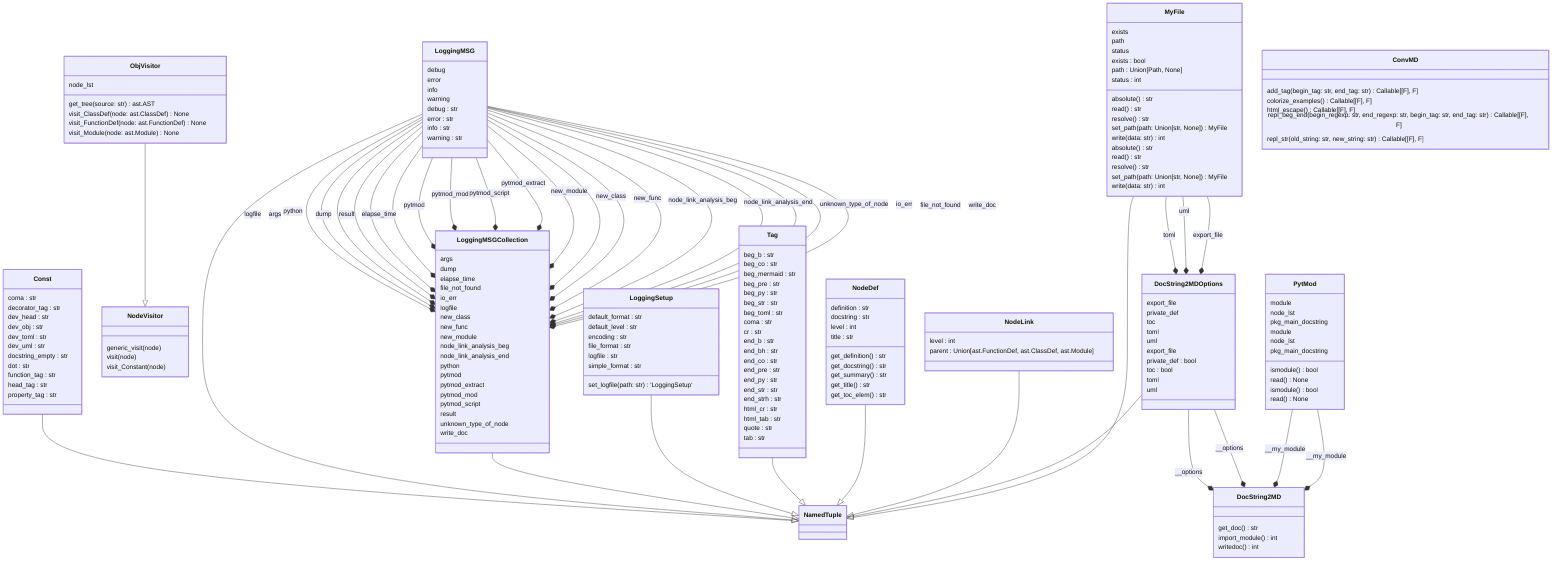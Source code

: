 classDiagram
  class DocString2MDOptions {
    export_file
    private_def
    toc
    toml
    uml
  }
  class LoggingMSG {
    debug
    error
    info
    warning
  }
  class MyFile {
    exists
    path
    status
    absolute() str
    read() str
    resolve() str
    set_path(path: Union[str, None]) MyFile
    write(data: str) int
  }
  class NodeVisitor {
    generic_visit(node)
    visit(node)
    visit_Constant(node)
  }
  class PytMod {
    module
    node_lst
    pkg_main_docstring
    ismodule() bool
    read() None
  }
  class Const {
    coma : str
    decorator_tag : str
    dev_head : str
    dev_obj : str
    dev_toml : str
    dev_uml : str
    docstring_empty : str
    dot : str
    function_tag : str
    head_tag : str
    property_tag : str
  }
  class LoggingMSG {
    debug : str
    error : str
    info : str
    warning : str
  }
  class LoggingMSGCollection {
    args
    dump
    elapse_time
    file_not_found
    io_err
    logfile
    new_class
    new_func
    new_module
    node_link_analysis_beg
    node_link_analysis_end
    python
    pytmod
    pytmod_extract
    pytmod_mod
    pytmod_script
    result
    unknown_type_of_node
    write_doc
  }
  class LoggingSetup {
    default_format : str
    default_level : str
    encoding : str
    file_format : str
    logfile : str
    simple_format : str
    set_logfile(path: str) 'LoggingSetup'
  }
  class Tag {
    beg_b : str
    beg_co : str
    beg_mermaid : str
    beg_pre : str
    beg_py : str
    beg_str : str
    beg_toml : str
    coma : str
    cr : str
    end_b : str
    end_bh : str
    end_co : str
    end_pre : str
    end_py : str
    end_str : str
    end_strh : str
    html_cr : str
    html_tab : str
    quote : str
    tab : str
  }
  class NodeDef {
    definition : str
    docstring : str
    level : int
    title : str
    get_definition() str
    get_docstring() str
    get_summary() str
    get_title() str
    get_toc_elem() str
  }
  class NodeLink {
    level : int
    parent : Union[ast.FunctionDef, ast.ClassDef, ast.Module]
  }
  class ObjVisitor {
    node_lst
    get_tree(source: str) ast.AST
    visit_ClassDef(node: ast.ClassDef) None
    visit_FunctionDef(node: ast.FunctionDef) None
    visit_Module(node: ast.Module) None
  }
  class ConvMD {
    add_tag(begin_tag: str, end_tag: str) Callable[[F], F]
    colorize_examples() Callable[[F], F]
    html_escape() Callable[[F], F]
    repl_beg_end(begin_regexp: str, end_regexp: str, begin_tag: str, end_tag: str) Callable[[F], F]
    repl_str(old_string: str, new_string: str) Callable[[F], F]
  }
  class DocString2MD {
    get_doc() str
    import_module() int
    writedoc() int
  }
  class DocString2MDOptions {
    export_file
    private_def : bool
    toc : bool
    toml
    uml
  }
  class MyFile {
    exists : bool
    path : Union[Path, None]
    status : int
    absolute() str
    read() str
    resolve() str
    set_path(path: Union[str, None]) MyFile
    write(data: str) int
  }
  class PytMod {
    module
    node_lst
    pkg_main_docstring
    ismodule() bool
    read() None
  }
  class NamedTuple {
  }
  Const --|> NamedTuple
  LoggingMSG --|> NamedTuple
  LoggingMSGCollection --|> NamedTuple
  LoggingSetup --|> NamedTuple
  Tag --|> NamedTuple
  NodeDef --|> NamedTuple
  NodeLink --|> NamedTuple
  ObjVisitor --|> NodeVisitor
  DocString2MDOptions --|> NamedTuple
  MyFile --|> NamedTuple
  DocString2MDOptions --* DocString2MD : __options
  DocString2MDOptions --* DocString2MD : __options
  LoggingMSG --* LoggingMSGCollection : logfile
  LoggingMSG --* LoggingMSGCollection : args
  LoggingMSG --* LoggingMSGCollection : python
  LoggingMSG --* LoggingMSGCollection : dump
  LoggingMSG --* LoggingMSGCollection : result
  LoggingMSG --* LoggingMSGCollection : elapse_time
  LoggingMSG --* LoggingMSGCollection : pytmod
  LoggingMSG --* LoggingMSGCollection : pytmod_mod
  LoggingMSG --* LoggingMSGCollection : pytmod_script
  LoggingMSG --* LoggingMSGCollection : pytmod_extract
  LoggingMSG --* LoggingMSGCollection : new_module
  LoggingMSG --* LoggingMSGCollection : new_class
  LoggingMSG --* LoggingMSGCollection : new_func
  LoggingMSG --* LoggingMSGCollection : node_link_analysis_beg
  LoggingMSG --* LoggingMSGCollection : node_link_analysis_end
  LoggingMSG --* LoggingMSGCollection : unknown_type_of_node
  LoggingMSG --* LoggingMSGCollection : io_err
  LoggingMSG --* LoggingMSGCollection : file_not_found
  LoggingMSG --* LoggingMSGCollection : write_doc
  MyFile --* DocString2MDOptions : toml
  MyFile --* DocString2MDOptions : uml
  MyFile --* DocString2MDOptions : export_file
  PytMod --* DocString2MD : __my_module
  PytMod --* DocString2MD : __my_module